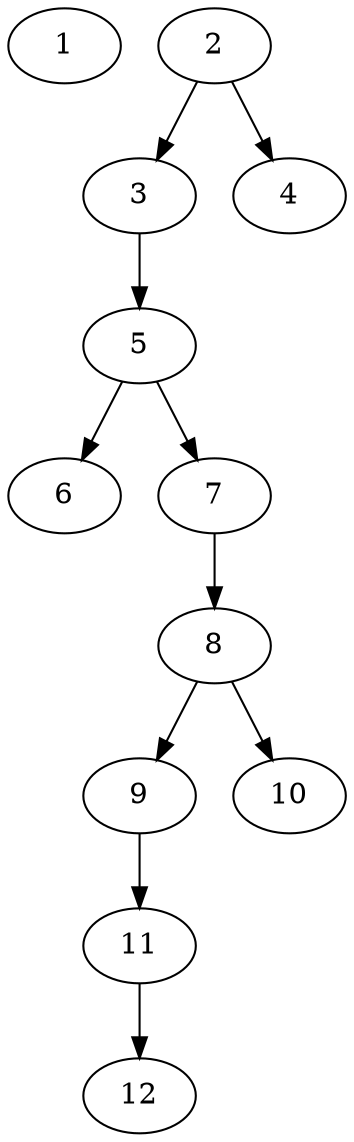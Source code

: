 // DAG (tier=1-easy, mode=data, n=12, ccr=0.325, fat=0.396, density=0.307, regular=0.623, jump=0.009, mindata=1048576, maxdata=8388608)
// DAG automatically generated by daggen at Sun Aug 24 16:33:33 2025
// /home/ermia/Project/Environments/daggen/bin/daggen --dot --ccr 0.325 --fat 0.396 --regular 0.623 --density 0.307 --jump 0.009 --mindata 1048576 --maxdata 8388608 -n 12 
digraph G {
  1 [size="493836280247894409216", alpha="0.14", expect_size="246918140123947204608"]
  2 [size="128558607321484720", alpha="0.16", expect_size="64279303660742360"]
  2 -> 3 [size ="283069223272448"]
  2 -> 4 [size ="283069223272448"]
  3 [size="334019478767955", alpha="0.18", expect_size="167009739383977"]
  3 -> 5 [size ="14417676730368"]
  4 [size="580167189704162944", alpha="0.17", expect_size="290083594852081472"]
  5 [size="573085173030219392", alpha="0.10", expect_size="286542586515109696"]
  5 -> 6 [size ="235369316483072"]
  5 -> 7 [size ="235369316483072"]
  6 [size="1381530913912391424", alpha="0.10", expect_size="690765456956195712"]
  7 [size="245344227942616288", alpha="0.20", expect_size="122672113971308144"]
  7 -> 8 [size ="179204859625472"]
  8 [size="502658049046491", alpha="0.00", expect_size="251329024523245"]
  8 -> 9 [size ="23338986504192"]
  8 -> 10 [size ="23338986504192"]
  9 [size="548108195164021850112", alpha="0.13", expect_size="274054097582010925056"]
  9 -> 11 [size ="535797707046912"]
  10 [size="21870815167784157184", alpha="0.06", expect_size="10935407583892078592"]
  11 [size="41548468738801592", alpha="0.02", expect_size="20774234369400796"]
  11 -> 12 [size ="40859642888192"]
  12 [size="1944133386222108", alpha="0.04", expect_size="972066693111054"]
}